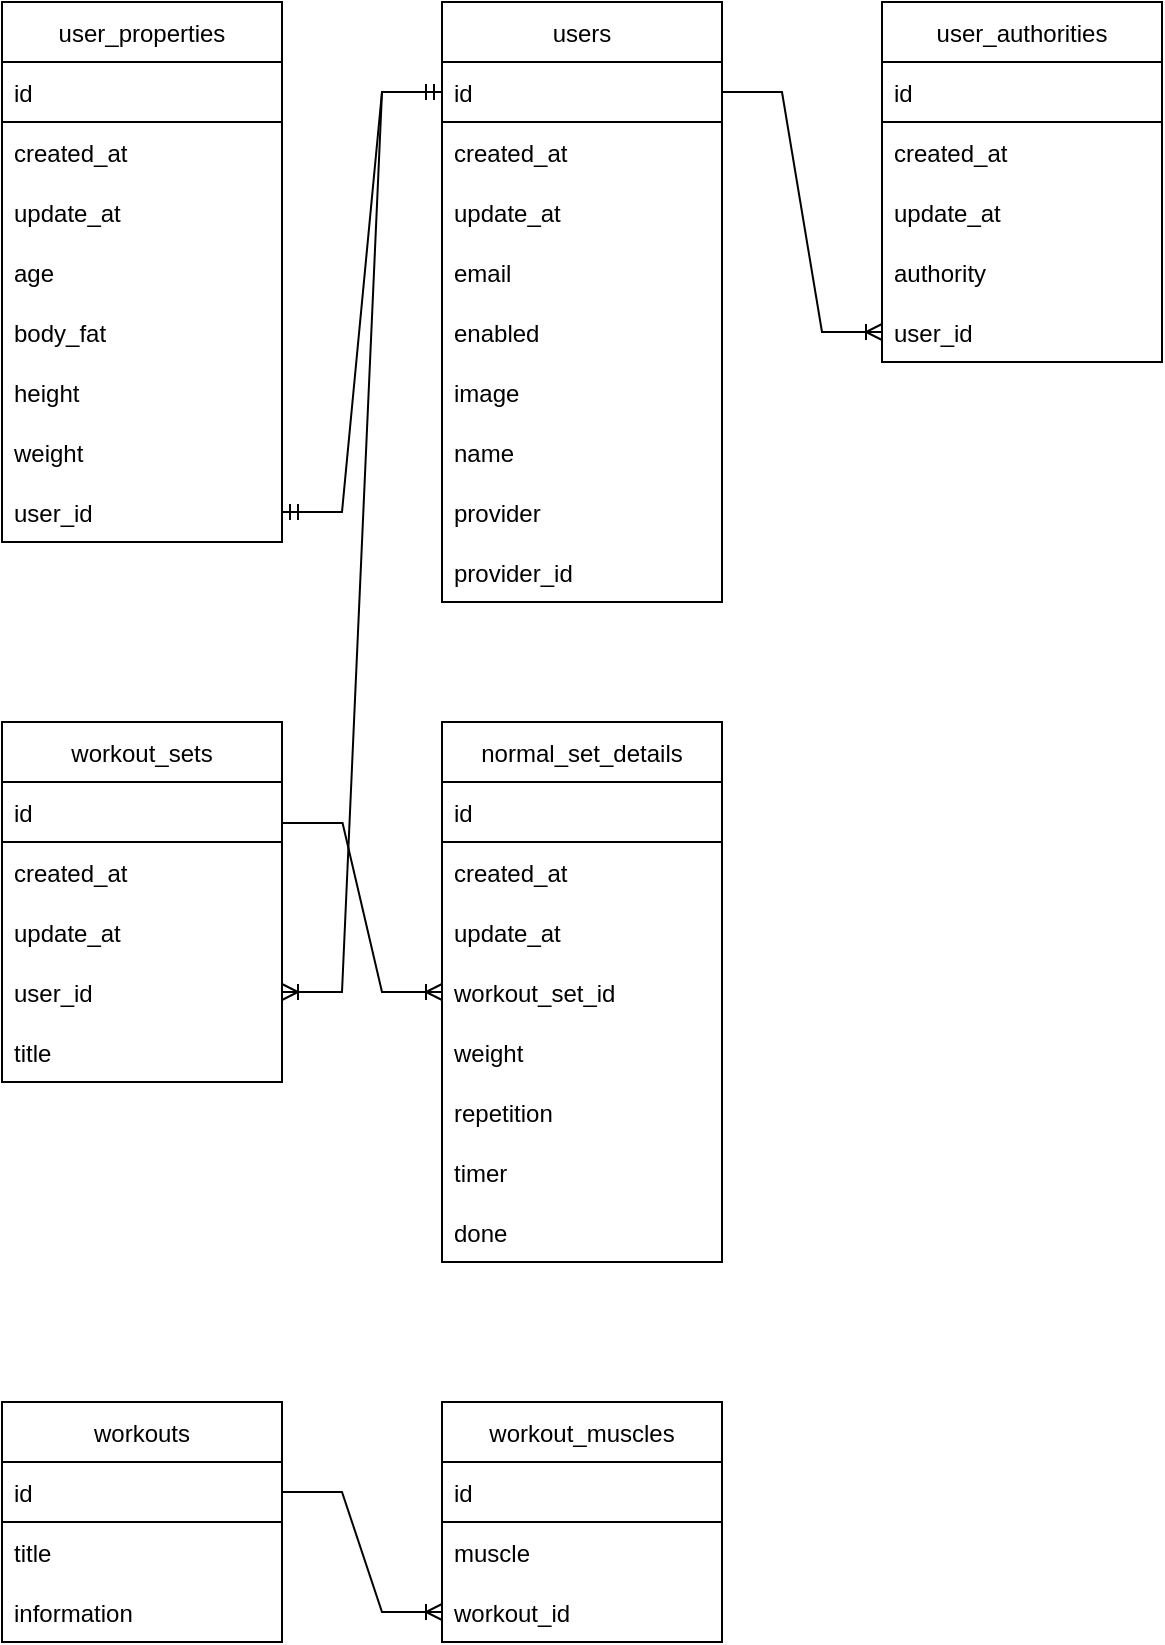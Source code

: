 <mxfile version="17.2.3" type="device"><diagram id="C5RBs43oDa-KdzZeNtuy" name="workout-diary-erd"><mxGraphModel dx="847" dy="421" grid="1" gridSize="10" guides="1" tooltips="1" connect="1" arrows="1" fold="1" page="1" pageScale="1" pageWidth="827" pageHeight="1169" math="0" shadow="0"><root><mxCell id="WIyWlLk6GJQsqaUBKTNV-0"/><mxCell id="WIyWlLk6GJQsqaUBKTNV-1" parent="WIyWlLk6GJQsqaUBKTNV-0"/><mxCell id="R_56uyNOSlMYv5aw8qxa-3" value="users" style="swimlane;fontStyle=0;childLayout=stackLayout;horizontal=1;startSize=30;horizontalStack=0;resizeParent=1;resizeParentMax=0;resizeLast=0;collapsible=1;marginBottom=0;" parent="WIyWlLk6GJQsqaUBKTNV-1" vertex="1"><mxGeometry x="360" width="140" height="300" as="geometry"><mxRectangle x="250" y="290" width="60" height="30" as="alternateBounds"/></mxGeometry></mxCell><mxCell id="R_56uyNOSlMYv5aw8qxa-4" value="id" style="text;strokeColor=#000000;fillColor=none;align=left;verticalAlign=middle;spacingLeft=4;spacingRight=4;overflow=hidden;points=[[0,0.5],[1,0.5]];portConstraint=eastwest;rotatable=0;" parent="R_56uyNOSlMYv5aw8qxa-3" vertex="1"><mxGeometry y="30" width="140" height="30" as="geometry"/></mxCell><mxCell id="R_56uyNOSlMYv5aw8qxa-5" value="created_at" style="text;strokeColor=none;fillColor=none;align=left;verticalAlign=middle;spacingLeft=4;spacingRight=4;overflow=hidden;points=[[0,0.5],[1,0.5]];portConstraint=eastwest;rotatable=0;" parent="R_56uyNOSlMYv5aw8qxa-3" vertex="1"><mxGeometry y="60" width="140" height="30" as="geometry"/></mxCell><mxCell id="R_56uyNOSlMYv5aw8qxa-6" value="update_at" style="text;strokeColor=none;fillColor=none;align=left;verticalAlign=middle;spacingLeft=4;spacingRight=4;overflow=hidden;points=[[0,0.5],[1,0.5]];portConstraint=eastwest;rotatable=0;" parent="R_56uyNOSlMYv5aw8qxa-3" vertex="1"><mxGeometry y="90" width="140" height="30" as="geometry"/></mxCell><mxCell id="R_56uyNOSlMYv5aw8qxa-28" value="email" style="text;strokeColor=none;fillColor=none;align=left;verticalAlign=middle;spacingLeft=4;spacingRight=4;overflow=hidden;points=[[0,0.5],[1,0.5]];portConstraint=eastwest;rotatable=0;" parent="R_56uyNOSlMYv5aw8qxa-3" vertex="1"><mxGeometry y="120" width="140" height="30" as="geometry"/></mxCell><mxCell id="R_56uyNOSlMYv5aw8qxa-29" value="enabled" style="text;strokeColor=none;fillColor=none;align=left;verticalAlign=middle;spacingLeft=4;spacingRight=4;overflow=hidden;points=[[0,0.5],[1,0.5]];portConstraint=eastwest;rotatable=0;" parent="R_56uyNOSlMYv5aw8qxa-3" vertex="1"><mxGeometry y="150" width="140" height="30" as="geometry"/></mxCell><mxCell id="R_56uyNOSlMYv5aw8qxa-31" value="image" style="text;strokeColor=none;fillColor=none;align=left;verticalAlign=middle;spacingLeft=4;spacingRight=4;overflow=hidden;points=[[0,0.5],[1,0.5]];portConstraint=eastwest;rotatable=0;" parent="R_56uyNOSlMYv5aw8qxa-3" vertex="1"><mxGeometry y="180" width="140" height="30" as="geometry"/></mxCell><mxCell id="R_56uyNOSlMYv5aw8qxa-30" value="name" style="text;strokeColor=none;fillColor=none;align=left;verticalAlign=middle;spacingLeft=4;spacingRight=4;overflow=hidden;points=[[0,0.5],[1,0.5]];portConstraint=eastwest;rotatable=0;" parent="R_56uyNOSlMYv5aw8qxa-3" vertex="1"><mxGeometry y="210" width="140" height="30" as="geometry"/></mxCell><mxCell id="R_56uyNOSlMYv5aw8qxa-27" value="provider" style="text;strokeColor=none;fillColor=none;align=left;verticalAlign=middle;spacingLeft=4;spacingRight=4;overflow=hidden;points=[[0,0.5],[1,0.5]];portConstraint=eastwest;rotatable=0;" parent="R_56uyNOSlMYv5aw8qxa-3" vertex="1"><mxGeometry y="240" width="140" height="30" as="geometry"/></mxCell><mxCell id="R_56uyNOSlMYv5aw8qxa-22" value="provider_id" style="text;strokeColor=none;fillColor=none;align=left;verticalAlign=middle;spacingLeft=4;spacingRight=4;overflow=hidden;points=[[0,0.5],[1,0.5]];portConstraint=eastwest;rotatable=0;" parent="R_56uyNOSlMYv5aw8qxa-3" vertex="1"><mxGeometry y="270" width="140" height="30" as="geometry"/></mxCell><mxCell id="R_56uyNOSlMYv5aw8qxa-12" value="user_properties" style="swimlane;fontStyle=0;childLayout=stackLayout;horizontal=1;startSize=30;horizontalStack=0;resizeParent=1;resizeParentMax=0;resizeLast=0;collapsible=1;marginBottom=0;rounded=0;gradientColor=none;" parent="WIyWlLk6GJQsqaUBKTNV-1" vertex="1"><mxGeometry x="140" width="140" height="270" as="geometry"><mxRectangle x="250" y="290" width="60" height="30" as="alternateBounds"/></mxGeometry></mxCell><mxCell id="R_56uyNOSlMYv5aw8qxa-13" value="id" style="text;strokeColor=#000000;fillColor=none;align=left;verticalAlign=middle;spacingLeft=4;spacingRight=4;overflow=hidden;points=[[0,0.5],[1,0.5]];portConstraint=eastwest;rotatable=0;" parent="R_56uyNOSlMYv5aw8qxa-12" vertex="1"><mxGeometry y="30" width="140" height="30" as="geometry"/></mxCell><mxCell id="R_56uyNOSlMYv5aw8qxa-14" value="created_at" style="text;strokeColor=none;fillColor=none;align=left;verticalAlign=middle;spacingLeft=4;spacingRight=4;overflow=hidden;points=[[0,0.5],[1,0.5]];portConstraint=eastwest;rotatable=0;" parent="R_56uyNOSlMYv5aw8qxa-12" vertex="1"><mxGeometry y="60" width="140" height="30" as="geometry"/></mxCell><mxCell id="R_56uyNOSlMYv5aw8qxa-35" value="update_at" style="text;strokeColor=none;fillColor=none;align=left;verticalAlign=middle;spacingLeft=4;spacingRight=4;overflow=hidden;points=[[0,0.5],[1,0.5]];portConstraint=eastwest;rotatable=0;" parent="R_56uyNOSlMYv5aw8qxa-12" vertex="1"><mxGeometry y="90" width="140" height="30" as="geometry"/></mxCell><mxCell id="R_56uyNOSlMYv5aw8qxa-34" value="age" style="text;strokeColor=none;fillColor=none;align=left;verticalAlign=middle;spacingLeft=4;spacingRight=4;overflow=hidden;points=[[0,0.5],[1,0.5]];portConstraint=eastwest;rotatable=0;" parent="R_56uyNOSlMYv5aw8qxa-12" vertex="1"><mxGeometry y="120" width="140" height="30" as="geometry"/></mxCell><mxCell id="R_56uyNOSlMYv5aw8qxa-36" value="body_fat" style="text;strokeColor=none;fillColor=none;align=left;verticalAlign=middle;spacingLeft=4;spacingRight=4;overflow=hidden;points=[[0,0.5],[1,0.5]];portConstraint=eastwest;rotatable=0;" parent="R_56uyNOSlMYv5aw8qxa-12" vertex="1"><mxGeometry y="150" width="140" height="30" as="geometry"/></mxCell><mxCell id="R_56uyNOSlMYv5aw8qxa-33" value="height" style="text;strokeColor=none;fillColor=none;align=left;verticalAlign=middle;spacingLeft=4;spacingRight=4;overflow=hidden;points=[[0,0.5],[1,0.5]];portConstraint=eastwest;rotatable=0;" parent="R_56uyNOSlMYv5aw8qxa-12" vertex="1"><mxGeometry y="180" width="140" height="30" as="geometry"/></mxCell><mxCell id="R_56uyNOSlMYv5aw8qxa-32" value="weight" style="text;strokeColor=none;fillColor=none;align=left;verticalAlign=middle;spacingLeft=4;spacingRight=4;overflow=hidden;points=[[0,0.5],[1,0.5]];portConstraint=eastwest;rotatable=0;" parent="R_56uyNOSlMYv5aw8qxa-12" vertex="1"><mxGeometry y="210" width="140" height="30" as="geometry"/></mxCell><mxCell id="R_56uyNOSlMYv5aw8qxa-15" value="user_id" style="text;strokeColor=none;fillColor=none;align=left;verticalAlign=middle;spacingLeft=4;spacingRight=4;overflow=hidden;points=[[0,0.5],[1,0.5]];portConstraint=eastwest;rotatable=0;" parent="R_56uyNOSlMYv5aw8qxa-12" vertex="1"><mxGeometry y="240" width="140" height="30" as="geometry"/></mxCell><mxCell id="R_56uyNOSlMYv5aw8qxa-38" value="user_authorities" style="swimlane;fontStyle=0;childLayout=stackLayout;horizontal=1;startSize=30;horizontalStack=0;resizeParent=1;resizeParentMax=0;resizeLast=0;collapsible=1;marginBottom=0;" parent="WIyWlLk6GJQsqaUBKTNV-1" vertex="1"><mxGeometry x="580" width="140" height="180" as="geometry"><mxRectangle x="250" y="290" width="60" height="30" as="alternateBounds"/></mxGeometry></mxCell><mxCell id="R_56uyNOSlMYv5aw8qxa-39" value="id" style="text;strokeColor=#000000;fillColor=none;align=left;verticalAlign=middle;spacingLeft=4;spacingRight=4;overflow=hidden;points=[[0,0.5],[1,0.5]];portConstraint=eastwest;rotatable=0;" parent="R_56uyNOSlMYv5aw8qxa-38" vertex="1"><mxGeometry y="30" width="140" height="30" as="geometry"/></mxCell><mxCell id="R_56uyNOSlMYv5aw8qxa-40" value="created_at" style="text;strokeColor=none;fillColor=none;align=left;verticalAlign=middle;spacingLeft=4;spacingRight=4;overflow=hidden;points=[[0,0.5],[1,0.5]];portConstraint=eastwest;rotatable=0;" parent="R_56uyNOSlMYv5aw8qxa-38" vertex="1"><mxGeometry y="60" width="140" height="30" as="geometry"/></mxCell><mxCell id="R_56uyNOSlMYv5aw8qxa-41" value="update_at" style="text;strokeColor=none;fillColor=none;align=left;verticalAlign=middle;spacingLeft=4;spacingRight=4;overflow=hidden;points=[[0,0.5],[1,0.5]];portConstraint=eastwest;rotatable=0;" parent="R_56uyNOSlMYv5aw8qxa-38" vertex="1"><mxGeometry y="90" width="140" height="30" as="geometry"/></mxCell><mxCell id="R_56uyNOSlMYv5aw8qxa-42" value="authority" style="text;strokeColor=none;fillColor=none;align=left;verticalAlign=middle;spacingLeft=4;spacingRight=4;overflow=hidden;points=[[0,0.5],[1,0.5]];portConstraint=eastwest;rotatable=0;" parent="R_56uyNOSlMYv5aw8qxa-38" vertex="1"><mxGeometry y="120" width="140" height="30" as="geometry"/></mxCell><mxCell id="R_56uyNOSlMYv5aw8qxa-43" value="user_id" style="text;strokeColor=none;fillColor=none;align=left;verticalAlign=middle;spacingLeft=4;spacingRight=4;overflow=hidden;points=[[0,0.5],[1,0.5]];portConstraint=eastwest;rotatable=0;" parent="R_56uyNOSlMYv5aw8qxa-38" vertex="1"><mxGeometry y="150" width="140" height="30" as="geometry"/></mxCell><mxCell id="R_56uyNOSlMYv5aw8qxa-49" value="workouts" style="swimlane;fontStyle=0;childLayout=stackLayout;horizontal=1;startSize=30;horizontalStack=0;resizeParent=1;resizeParentMax=0;resizeLast=0;collapsible=1;marginBottom=0;rounded=0;gradientColor=none;" parent="WIyWlLk6GJQsqaUBKTNV-1" vertex="1"><mxGeometry x="140" y="700" width="140" height="120" as="geometry"><mxRectangle x="250" y="290" width="60" height="30" as="alternateBounds"/></mxGeometry></mxCell><mxCell id="R_56uyNOSlMYv5aw8qxa-50" value="id" style="text;strokeColor=#000000;fillColor=none;align=left;verticalAlign=middle;spacingLeft=4;spacingRight=4;overflow=hidden;points=[[0,0.5],[1,0.5]];portConstraint=eastwest;rotatable=0;" parent="R_56uyNOSlMYv5aw8qxa-49" vertex="1"><mxGeometry y="30" width="140" height="30" as="geometry"/></mxCell><mxCell id="R_56uyNOSlMYv5aw8qxa-53" value="title" style="text;strokeColor=none;fillColor=none;align=left;verticalAlign=middle;spacingLeft=4;spacingRight=4;overflow=hidden;points=[[0,0.5],[1,0.5]];portConstraint=eastwest;rotatable=0;" parent="R_56uyNOSlMYv5aw8qxa-49" vertex="1"><mxGeometry y="60" width="140" height="30" as="geometry"/></mxCell><mxCell id="R_56uyNOSlMYv5aw8qxa-61" value="information" style="text;strokeColor=none;fillColor=none;align=left;verticalAlign=middle;spacingLeft=4;spacingRight=4;overflow=hidden;points=[[0,0.5],[1,0.5]];portConstraint=eastwest;rotatable=0;" parent="R_56uyNOSlMYv5aw8qxa-49" vertex="1"><mxGeometry y="90" width="140" height="30" as="geometry"/></mxCell><mxCell id="R_56uyNOSlMYv5aw8qxa-58" value="" style="edgeStyle=entityRelationEdgeStyle;fontSize=12;html=1;endArrow=ERmandOne;startArrow=ERmandOne;rounded=0;entryX=0;entryY=0.5;entryDx=0;entryDy=0;exitX=1;exitY=0.5;exitDx=0;exitDy=0;" parent="WIyWlLk6GJQsqaUBKTNV-1" source="R_56uyNOSlMYv5aw8qxa-15" target="R_56uyNOSlMYv5aw8qxa-4" edge="1"><mxGeometry width="100" height="100" relative="1" as="geometry"><mxPoint x="370" y="260" as="sourcePoint"/><mxPoint x="470" y="160" as="targetPoint"/></mxGeometry></mxCell><mxCell id="R_56uyNOSlMYv5aw8qxa-59" value="" style="edgeStyle=entityRelationEdgeStyle;fontSize=12;html=1;endArrow=ERoneToMany;rounded=0;entryX=0;entryY=0.5;entryDx=0;entryDy=0;exitX=1;exitY=0.5;exitDx=0;exitDy=0;" parent="WIyWlLk6GJQsqaUBKTNV-1" source="R_56uyNOSlMYv5aw8qxa-4" target="R_56uyNOSlMYv5aw8qxa-43" edge="1"><mxGeometry width="100" height="100" relative="1" as="geometry"><mxPoint x="370" y="260" as="sourcePoint"/><mxPoint x="530" y="210" as="targetPoint"/></mxGeometry></mxCell><mxCell id="R_56uyNOSlMYv5aw8qxa-78" value="workout_muscles" style="swimlane;fontStyle=0;childLayout=stackLayout;horizontal=1;startSize=30;horizontalStack=0;resizeParent=1;resizeParentMax=0;resizeLast=0;collapsible=1;marginBottom=0;rounded=0;gradientColor=none;" parent="WIyWlLk6GJQsqaUBKTNV-1" vertex="1"><mxGeometry x="360" y="700" width="140" height="120" as="geometry"><mxRectangle x="250" y="290" width="60" height="30" as="alternateBounds"/></mxGeometry></mxCell><mxCell id="R_56uyNOSlMYv5aw8qxa-79" value="id" style="text;strokeColor=#000000;fillColor=none;align=left;verticalAlign=middle;spacingLeft=4;spacingRight=4;overflow=hidden;points=[[0,0.5],[1,0.5]];portConstraint=eastwest;rotatable=0;" parent="R_56uyNOSlMYv5aw8qxa-78" vertex="1"><mxGeometry y="30" width="140" height="30" as="geometry"/></mxCell><mxCell id="R_56uyNOSlMYv5aw8qxa-85" value="muscle" style="text;strokeColor=none;fillColor=none;align=left;verticalAlign=middle;spacingLeft=4;spacingRight=4;overflow=hidden;points=[[0,0.5],[1,0.5]];portConstraint=eastwest;rotatable=0;" parent="R_56uyNOSlMYv5aw8qxa-78" vertex="1"><mxGeometry y="60" width="140" height="30" as="geometry"/></mxCell><mxCell id="R_56uyNOSlMYv5aw8qxa-82" value="workout_id" style="text;strokeColor=none;fillColor=none;align=left;verticalAlign=middle;spacingLeft=4;spacingRight=4;overflow=hidden;points=[[0,0.5],[1,0.5]];portConstraint=eastwest;rotatable=0;" parent="R_56uyNOSlMYv5aw8qxa-78" vertex="1"><mxGeometry y="90" width="140" height="30" as="geometry"/></mxCell><mxCell id="R_56uyNOSlMYv5aw8qxa-87" value="" style="edgeStyle=entityRelationEdgeStyle;fontSize=12;html=1;endArrow=ERoneToMany;rounded=0;entryX=0;entryY=0.5;entryDx=0;entryDy=0;exitX=1;exitY=0.5;exitDx=0;exitDy=0;" parent="WIyWlLk6GJQsqaUBKTNV-1" source="R_56uyNOSlMYv5aw8qxa-50" target="R_56uyNOSlMYv5aw8qxa-82" edge="1"><mxGeometry width="100" height="100" relative="1" as="geometry"><mxPoint x="360" y="780" as="sourcePoint"/><mxPoint x="460" y="680" as="targetPoint"/></mxGeometry></mxCell><mxCell id="TqIZ5GdHhH1ml9Li0p3Z-2" value="workout_sets" style="swimlane;fontStyle=0;childLayout=stackLayout;horizontal=1;startSize=30;horizontalStack=0;resizeParent=1;resizeParentMax=0;resizeLast=0;collapsible=1;marginBottom=0;rounded=0;gradientColor=none;" parent="WIyWlLk6GJQsqaUBKTNV-1" vertex="1"><mxGeometry x="140" y="360" width="140" height="180" as="geometry"><mxRectangle x="250" y="290" width="60" height="30" as="alternateBounds"/></mxGeometry></mxCell><mxCell id="TqIZ5GdHhH1ml9Li0p3Z-3" value="id" style="text;strokeColor=#000000;fillColor=none;align=left;verticalAlign=middle;spacingLeft=4;spacingRight=4;overflow=hidden;points=[[0,0.5],[1,0.5]];portConstraint=eastwest;rotatable=0;" parent="TqIZ5GdHhH1ml9Li0p3Z-2" vertex="1"><mxGeometry y="30" width="140" height="30" as="geometry"/></mxCell><mxCell id="TqIZ5GdHhH1ml9Li0p3Z-4" value="created_at" style="text;strokeColor=none;fillColor=none;align=left;verticalAlign=middle;spacingLeft=4;spacingRight=4;overflow=hidden;points=[[0,0.5],[1,0.5]];portConstraint=eastwest;rotatable=0;" parent="TqIZ5GdHhH1ml9Li0p3Z-2" vertex="1"><mxGeometry y="60" width="140" height="30" as="geometry"/></mxCell><mxCell id="TqIZ5GdHhH1ml9Li0p3Z-5" value="update_at" style="text;strokeColor=none;fillColor=none;align=left;verticalAlign=middle;spacingLeft=4;spacingRight=4;overflow=hidden;points=[[0,0.5],[1,0.5]];portConstraint=eastwest;rotatable=0;" parent="TqIZ5GdHhH1ml9Li0p3Z-2" vertex="1"><mxGeometry y="90" width="140" height="30" as="geometry"/></mxCell><mxCell id="I-Vpi891__5XIwuxkKz9-13" value="user_id" style="text;strokeColor=none;fillColor=none;align=left;verticalAlign=middle;spacingLeft=4;spacingRight=4;overflow=hidden;points=[[0,0.5],[1,0.5]];portConstraint=eastwest;rotatable=0;" vertex="1" parent="TqIZ5GdHhH1ml9Li0p3Z-2"><mxGeometry y="120" width="140" height="30" as="geometry"/></mxCell><mxCell id="I-Vpi891__5XIwuxkKz9-11" value="title" style="text;strokeColor=none;fillColor=none;align=left;verticalAlign=middle;spacingLeft=4;spacingRight=4;overflow=hidden;points=[[0,0.5],[1,0.5]];portConstraint=eastwest;rotatable=0;" vertex="1" parent="TqIZ5GdHhH1ml9Li0p3Z-2"><mxGeometry y="150" width="140" height="30" as="geometry"/></mxCell><mxCell id="I-Vpi891__5XIwuxkKz9-0" value="normal_set_details" style="swimlane;fontStyle=0;childLayout=stackLayout;horizontal=1;startSize=30;horizontalStack=0;resizeParent=1;resizeParentMax=0;resizeLast=0;collapsible=1;marginBottom=0;rounded=0;gradientColor=none;" vertex="1" parent="WIyWlLk6GJQsqaUBKTNV-1"><mxGeometry x="360" y="360" width="140" height="270" as="geometry"><mxRectangle x="250" y="290" width="60" height="30" as="alternateBounds"/></mxGeometry></mxCell><mxCell id="I-Vpi891__5XIwuxkKz9-1" value="id" style="text;strokeColor=#000000;fillColor=none;align=left;verticalAlign=middle;spacingLeft=4;spacingRight=4;overflow=hidden;points=[[0,0.5],[1,0.5]];portConstraint=eastwest;rotatable=0;" vertex="1" parent="I-Vpi891__5XIwuxkKz9-0"><mxGeometry y="30" width="140" height="30" as="geometry"/></mxCell><mxCell id="I-Vpi891__5XIwuxkKz9-2" value="created_at" style="text;strokeColor=none;fillColor=none;align=left;verticalAlign=middle;spacingLeft=4;spacingRight=4;overflow=hidden;points=[[0,0.5],[1,0.5]];portConstraint=eastwest;rotatable=0;" vertex="1" parent="I-Vpi891__5XIwuxkKz9-0"><mxGeometry y="60" width="140" height="30" as="geometry"/></mxCell><mxCell id="I-Vpi891__5XIwuxkKz9-3" value="update_at" style="text;strokeColor=none;fillColor=none;align=left;verticalAlign=middle;spacingLeft=4;spacingRight=4;overflow=hidden;points=[[0,0.5],[1,0.5]];portConstraint=eastwest;rotatable=0;" vertex="1" parent="I-Vpi891__5XIwuxkKz9-0"><mxGeometry y="90" width="140" height="30" as="geometry"/></mxCell><mxCell id="I-Vpi891__5XIwuxkKz9-6" value="workout_set_id" style="text;strokeColor=none;fillColor=none;align=left;verticalAlign=middle;spacingLeft=4;spacingRight=4;overflow=hidden;points=[[0,0.5],[1,0.5]];portConstraint=eastwest;rotatable=0;" vertex="1" parent="I-Vpi891__5XIwuxkKz9-0"><mxGeometry y="120" width="140" height="30" as="geometry"/></mxCell><mxCell id="I-Vpi891__5XIwuxkKz9-7" value="weight" style="text;strokeColor=none;fillColor=none;align=left;verticalAlign=middle;spacingLeft=4;spacingRight=4;overflow=hidden;points=[[0,0.5],[1,0.5]];portConstraint=eastwest;rotatable=0;" vertex="1" parent="I-Vpi891__5XIwuxkKz9-0"><mxGeometry y="150" width="140" height="30" as="geometry"/></mxCell><mxCell id="I-Vpi891__5XIwuxkKz9-8" value="repetition" style="text;strokeColor=none;fillColor=none;align=left;verticalAlign=middle;spacingLeft=4;spacingRight=4;overflow=hidden;points=[[0,0.5],[1,0.5]];portConstraint=eastwest;rotatable=0;" vertex="1" parent="I-Vpi891__5XIwuxkKz9-0"><mxGeometry y="180" width="140" height="30" as="geometry"/></mxCell><mxCell id="TqIZ5GdHhH1ml9Li0p3Z-8" value="timer" style="text;strokeColor=none;fillColor=none;align=left;verticalAlign=middle;spacingLeft=4;spacingRight=4;overflow=hidden;points=[[0,0.5],[1,0.5]];portConstraint=eastwest;rotatable=0;" parent="I-Vpi891__5XIwuxkKz9-0" vertex="1"><mxGeometry y="210" width="140" height="30" as="geometry"/></mxCell><mxCell id="I-Vpi891__5XIwuxkKz9-10" value="done" style="text;strokeColor=none;fillColor=none;align=left;verticalAlign=middle;spacingLeft=4;spacingRight=4;overflow=hidden;points=[[0,0.5],[1,0.5]];portConstraint=eastwest;rotatable=0;" vertex="1" parent="I-Vpi891__5XIwuxkKz9-0"><mxGeometry y="240" width="140" height="30" as="geometry"/></mxCell><mxCell id="I-Vpi891__5XIwuxkKz9-9" value="" style="edgeStyle=entityRelationEdgeStyle;fontSize=12;html=1;endArrow=ERoneToMany;rounded=0;entryX=0;entryY=0.5;entryDx=0;entryDy=0;exitX=1.002;exitY=0.682;exitDx=0;exitDy=0;exitPerimeter=0;" edge="1" parent="WIyWlLk6GJQsqaUBKTNV-1" source="TqIZ5GdHhH1ml9Li0p3Z-3" target="I-Vpi891__5XIwuxkKz9-6"><mxGeometry width="100" height="100" relative="1" as="geometry"><mxPoint x="200" y="580" as="sourcePoint"/><mxPoint x="300" y="480" as="targetPoint"/></mxGeometry></mxCell><mxCell id="I-Vpi891__5XIwuxkKz9-12" value="" style="edgeStyle=entityRelationEdgeStyle;fontSize=12;html=1;endArrow=ERoneToMany;rounded=0;entryX=1;entryY=0.5;entryDx=0;entryDy=0;exitX=0;exitY=0.5;exitDx=0;exitDy=0;" edge="1" parent="WIyWlLk6GJQsqaUBKTNV-1" source="R_56uyNOSlMYv5aw8qxa-4" target="I-Vpi891__5XIwuxkKz9-13"><mxGeometry width="100" height="100" relative="1" as="geometry"><mxPoint x="530" y="270" as="sourcePoint"/><mxPoint x="320" y="390" as="targetPoint"/></mxGeometry></mxCell></root></mxGraphModel></diagram></mxfile>